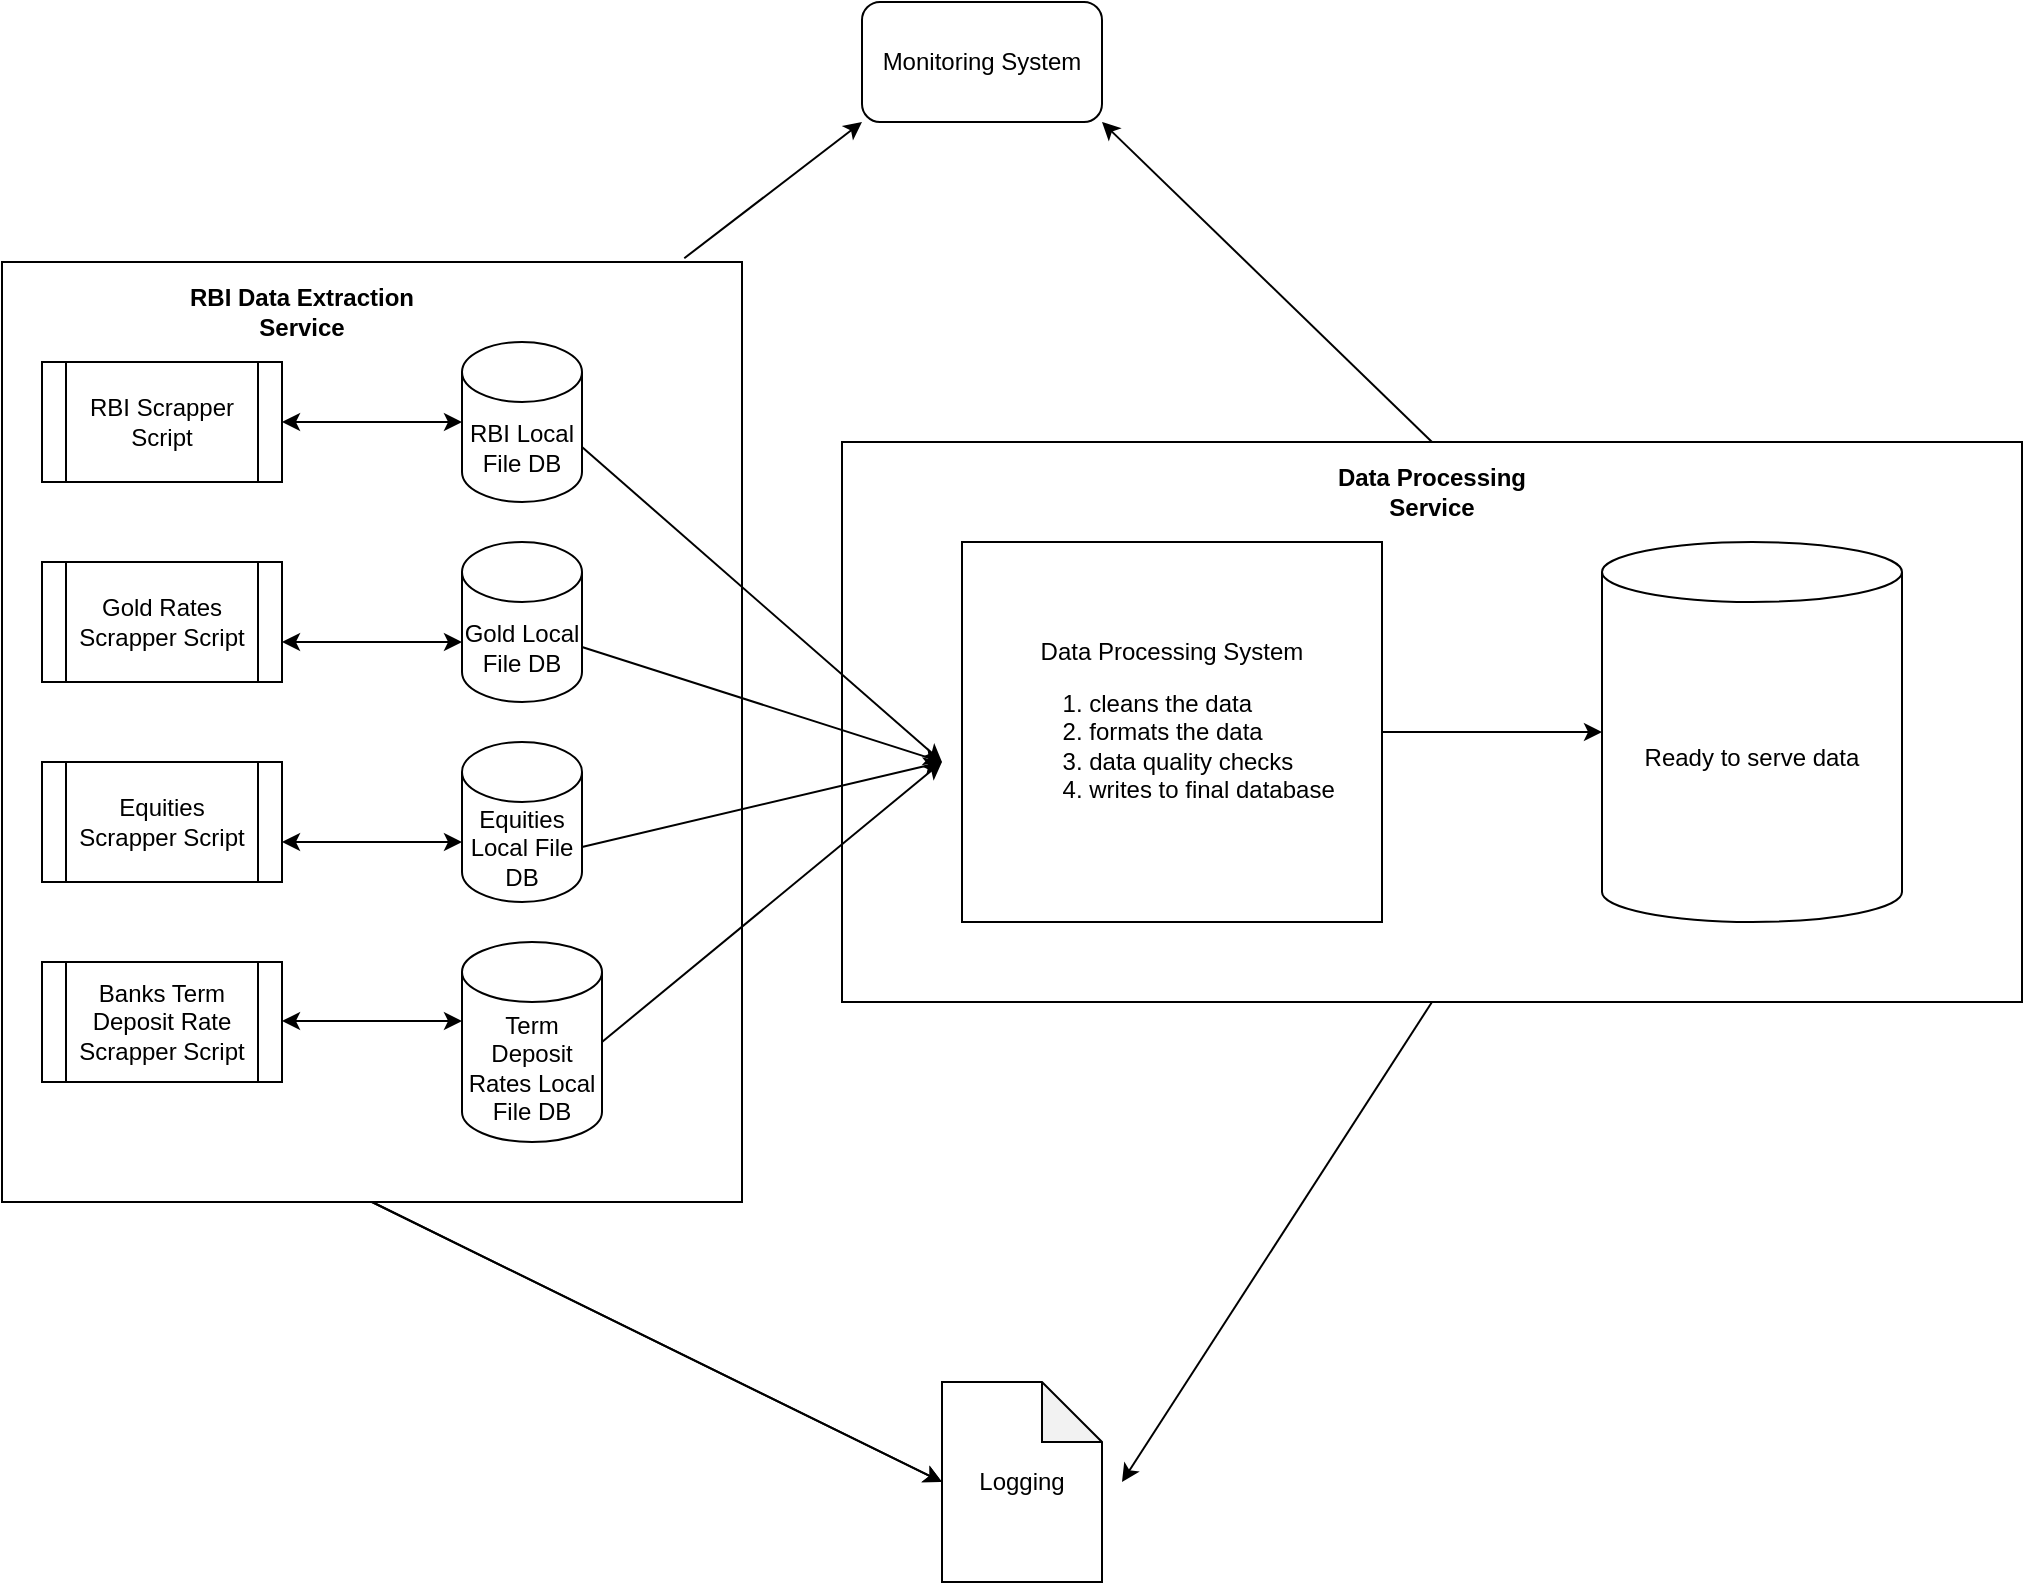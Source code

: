 <mxfile version="21.7.4" type="device">
  <diagram name="Page-1" id="C3lY23VQpscG96PXH_PH">
    <mxGraphModel dx="1242" dy="907" grid="1" gridSize="10" guides="1" tooltips="1" connect="1" arrows="1" fold="1" page="1" pageScale="1" pageWidth="1654" pageHeight="1169" math="0" shadow="0">
      <root>
        <mxCell id="0" />
        <mxCell id="1" parent="0" />
        <mxCell id="SC4CKNdU9lk8WJf8uvgB-1" value="RBI Local File DB" style="shape=cylinder3;whiteSpace=wrap;html=1;boundedLbl=1;backgroundOutline=1;size=15;" parent="1" vertex="1">
          <mxGeometry x="240" y="230" width="60" height="80" as="geometry" />
        </mxCell>
        <mxCell id="eAP5XHudY_YPkZDPnwDA-1" value="RBI Scrapper Script" style="shape=process;whiteSpace=wrap;html=1;backgroundOutline=1;" vertex="1" parent="1">
          <mxGeometry x="30" y="240" width="120" height="60" as="geometry" />
        </mxCell>
        <mxCell id="eAP5XHudY_YPkZDPnwDA-3" value="Data Processing System&lt;br&gt;&lt;ol&gt;&lt;li style=&quot;text-align: left;&quot;&gt;cleans the data&lt;/li&gt;&lt;li style=&quot;text-align: left;&quot;&gt;formats the data&lt;/li&gt;&lt;li style=&quot;text-align: left;&quot;&gt;data quality checks&lt;/li&gt;&lt;li&gt;writes to final database&lt;/li&gt;&lt;/ol&gt;" style="rounded=0;whiteSpace=wrap;html=1;fillColor=none;align=center;" vertex="1" parent="1">
          <mxGeometry x="490" y="330" width="210" height="190" as="geometry" />
        </mxCell>
        <mxCell id="eAP5XHudY_YPkZDPnwDA-4" value="&lt;b&gt;RBI Data Extraction Service&lt;/b&gt;" style="text;html=1;strokeColor=none;fillColor=none;align=center;verticalAlign=middle;whiteSpace=wrap;rounded=0;" vertex="1" parent="1">
          <mxGeometry x="90" y="200" width="140" height="30" as="geometry" />
        </mxCell>
        <mxCell id="eAP5XHudY_YPkZDPnwDA-5" value="" style="endArrow=classic;startArrow=classic;html=1;rounded=0;entryX=0;entryY=0.5;entryDx=0;entryDy=0;entryPerimeter=0;exitX=1;exitY=0.5;exitDx=0;exitDy=0;" edge="1" parent="1" source="eAP5XHudY_YPkZDPnwDA-1" target="SC4CKNdU9lk8WJf8uvgB-1">
          <mxGeometry width="50" height="50" relative="1" as="geometry">
            <mxPoint x="170" y="330" as="sourcePoint" />
            <mxPoint x="220" y="280" as="targetPoint" />
          </mxGeometry>
        </mxCell>
        <mxCell id="eAP5XHudY_YPkZDPnwDA-7" value="Gold Rates Scrapper Script" style="shape=process;whiteSpace=wrap;html=1;backgroundOutline=1;" vertex="1" parent="1">
          <mxGeometry x="30" y="340" width="120" height="60" as="geometry" />
        </mxCell>
        <mxCell id="eAP5XHudY_YPkZDPnwDA-8" value="Gold Local File DB" style="shape=cylinder3;whiteSpace=wrap;html=1;boundedLbl=1;backgroundOutline=1;size=15;" vertex="1" parent="1">
          <mxGeometry x="240" y="330" width="60" height="80" as="geometry" />
        </mxCell>
        <mxCell id="eAP5XHudY_YPkZDPnwDA-9" value="" style="endArrow=classic;startArrow=classic;html=1;rounded=0;entryX=0;entryY=0.5;entryDx=0;entryDy=0;entryPerimeter=0;exitX=1;exitY=0.5;exitDx=0;exitDy=0;" edge="1" parent="1">
          <mxGeometry width="50" height="50" relative="1" as="geometry">
            <mxPoint x="150" y="380" as="sourcePoint" />
            <mxPoint x="240" y="380" as="targetPoint" />
          </mxGeometry>
        </mxCell>
        <mxCell id="eAP5XHudY_YPkZDPnwDA-10" value="Equities Scrapper Script" style="shape=process;whiteSpace=wrap;html=1;backgroundOutline=1;" vertex="1" parent="1">
          <mxGeometry x="30" y="440" width="120" height="60" as="geometry" />
        </mxCell>
        <mxCell id="eAP5XHudY_YPkZDPnwDA-11" value="Equities Local File DB" style="shape=cylinder3;whiteSpace=wrap;html=1;boundedLbl=1;backgroundOutline=1;size=15;" vertex="1" parent="1">
          <mxGeometry x="240" y="430" width="60" height="80" as="geometry" />
        </mxCell>
        <mxCell id="eAP5XHudY_YPkZDPnwDA-12" value="" style="endArrow=classic;startArrow=classic;html=1;rounded=0;entryX=0;entryY=0.5;entryDx=0;entryDy=0;entryPerimeter=0;exitX=1;exitY=0.5;exitDx=0;exitDy=0;" edge="1" parent="1">
          <mxGeometry width="50" height="50" relative="1" as="geometry">
            <mxPoint x="150" y="480" as="sourcePoint" />
            <mxPoint x="240" y="480" as="targetPoint" />
          </mxGeometry>
        </mxCell>
        <mxCell id="eAP5XHudY_YPkZDPnwDA-13" value="Banks Term Deposit Rate Scrapper Script" style="shape=process;whiteSpace=wrap;html=1;backgroundOutline=1;" vertex="1" parent="1">
          <mxGeometry x="30" y="540" width="120" height="60" as="geometry" />
        </mxCell>
        <mxCell id="eAP5XHudY_YPkZDPnwDA-14" value="" style="endArrow=classic;startArrow=classic;html=1;rounded=0;entryX=0;entryY=0.5;entryDx=0;entryDy=0;entryPerimeter=0;exitX=1;exitY=0.5;exitDx=0;exitDy=0;" edge="1" parent="1">
          <mxGeometry width="50" height="50" relative="1" as="geometry">
            <mxPoint x="150" y="569.5" as="sourcePoint" />
            <mxPoint x="240" y="569.5" as="targetPoint" />
          </mxGeometry>
        </mxCell>
        <mxCell id="eAP5XHudY_YPkZDPnwDA-15" value="Term Deposit Rates Local File DB" style="shape=cylinder3;whiteSpace=wrap;html=1;boundedLbl=1;backgroundOutline=1;size=15;" vertex="1" parent="1">
          <mxGeometry x="240" y="530" width="70" height="100" as="geometry" />
        </mxCell>
        <mxCell id="eAP5XHudY_YPkZDPnwDA-16" value="" style="endArrow=classic;html=1;rounded=0;exitX=1;exitY=0;exitDx=0;exitDy=52.5;exitPerimeter=0;" edge="1" parent="1" source="SC4CKNdU9lk8WJf8uvgB-1">
          <mxGeometry width="50" height="50" relative="1" as="geometry">
            <mxPoint x="364" y="280" as="sourcePoint" />
            <mxPoint x="480" y="440" as="targetPoint" />
          </mxGeometry>
        </mxCell>
        <mxCell id="eAP5XHudY_YPkZDPnwDA-17" value="" style="endArrow=classic;html=1;rounded=0;exitX=1;exitY=0;exitDx=0;exitDy=52.5;exitPerimeter=0;" edge="1" parent="1" source="eAP5XHudY_YPkZDPnwDA-8">
          <mxGeometry width="50" height="50" relative="1" as="geometry">
            <mxPoint x="610" y="490" as="sourcePoint" />
            <mxPoint x="480" y="440" as="targetPoint" />
          </mxGeometry>
        </mxCell>
        <mxCell id="eAP5XHudY_YPkZDPnwDA-18" value="" style="endArrow=classic;html=1;rounded=0;exitX=1;exitY=0;exitDx=0;exitDy=52.5;exitPerimeter=0;" edge="1" parent="1" source="eAP5XHudY_YPkZDPnwDA-11">
          <mxGeometry width="50" height="50" relative="1" as="geometry">
            <mxPoint x="610" y="490" as="sourcePoint" />
            <mxPoint x="480" y="440" as="targetPoint" />
          </mxGeometry>
        </mxCell>
        <mxCell id="eAP5XHudY_YPkZDPnwDA-19" value="" style="endArrow=classic;html=1;rounded=0;exitX=1;exitY=0.5;exitDx=0;exitDy=0;exitPerimeter=0;" edge="1" parent="1" source="eAP5XHudY_YPkZDPnwDA-15">
          <mxGeometry width="50" height="50" relative="1" as="geometry">
            <mxPoint x="610" y="490" as="sourcePoint" />
            <mxPoint x="480" y="440" as="targetPoint" />
          </mxGeometry>
        </mxCell>
        <mxCell id="eAP5XHudY_YPkZDPnwDA-20" value="Ready to serve data" style="shape=cylinder3;whiteSpace=wrap;html=1;boundedLbl=1;backgroundOutline=1;size=15;" vertex="1" parent="1">
          <mxGeometry x="810" y="330" width="150" height="190" as="geometry" />
        </mxCell>
        <mxCell id="eAP5XHudY_YPkZDPnwDA-22" value="" style="endArrow=classic;html=1;rounded=0;entryX=0;entryY=0.5;entryDx=0;entryDy=0;entryPerimeter=0;exitX=1;exitY=0.5;exitDx=0;exitDy=0;" edge="1" parent="1" source="eAP5XHudY_YPkZDPnwDA-3" target="eAP5XHudY_YPkZDPnwDA-20">
          <mxGeometry width="50" height="50" relative="1" as="geometry">
            <mxPoint x="470" y="450" as="sourcePoint" />
            <mxPoint x="520" y="400" as="targetPoint" />
          </mxGeometry>
        </mxCell>
        <mxCell id="eAP5XHudY_YPkZDPnwDA-23" value="" style="rounded=0;whiteSpace=wrap;html=1;fillColor=none;" vertex="1" parent="1">
          <mxGeometry x="10" y="190" width="370" height="470" as="geometry" />
        </mxCell>
        <mxCell id="eAP5XHudY_YPkZDPnwDA-24" value="" style="rounded=0;whiteSpace=wrap;html=1;fillColor=none;" vertex="1" parent="1">
          <mxGeometry x="430" y="280" width="590" height="280" as="geometry" />
        </mxCell>
        <mxCell id="eAP5XHudY_YPkZDPnwDA-25" value="Data Processing Service" style="text;html=1;strokeColor=none;fillColor=none;align=center;verticalAlign=middle;whiteSpace=wrap;rounded=0;fontStyle=1" vertex="1" parent="1">
          <mxGeometry x="675" y="290" width="100" height="30" as="geometry" />
        </mxCell>
        <mxCell id="eAP5XHudY_YPkZDPnwDA-27" value="Logging" style="shape=note;whiteSpace=wrap;html=1;backgroundOutline=1;darkOpacity=0.05;" vertex="1" parent="1">
          <mxGeometry x="480" y="750" width="80" height="100" as="geometry" />
        </mxCell>
        <mxCell id="eAP5XHudY_YPkZDPnwDA-28" value="" style="endArrow=classic;html=1;rounded=0;exitX=0.5;exitY=1;exitDx=0;exitDy=0;entryX=0;entryY=0.5;entryDx=0;entryDy=0;entryPerimeter=0;" edge="1" parent="1" source="eAP5XHudY_YPkZDPnwDA-23" target="eAP5XHudY_YPkZDPnwDA-27">
          <mxGeometry width="50" height="50" relative="1" as="geometry">
            <mxPoint x="490" y="530" as="sourcePoint" />
            <mxPoint x="190" y="830" as="targetPoint" />
          </mxGeometry>
        </mxCell>
        <mxCell id="eAP5XHudY_YPkZDPnwDA-29" value="" style="endArrow=classic;html=1;rounded=0;exitX=0.5;exitY=1;exitDx=0;exitDy=0;entryX=0;entryY=0.5;entryDx=0;entryDy=0;entryPerimeter=0;" edge="1" parent="1">
          <mxGeometry width="50" height="50" relative="1" as="geometry">
            <mxPoint x="195" y="660" as="sourcePoint" />
            <mxPoint x="480" y="800" as="targetPoint" />
          </mxGeometry>
        </mxCell>
        <mxCell id="eAP5XHudY_YPkZDPnwDA-30" value="" style="endArrow=classic;html=1;rounded=0;exitX=0.5;exitY=1;exitDx=0;exitDy=0;" edge="1" parent="1" source="eAP5XHudY_YPkZDPnwDA-24">
          <mxGeometry width="50" height="50" relative="1" as="geometry">
            <mxPoint x="490" y="530" as="sourcePoint" />
            <mxPoint x="570" y="800" as="targetPoint" />
          </mxGeometry>
        </mxCell>
        <mxCell id="eAP5XHudY_YPkZDPnwDA-32" value="Monitoring System" style="rounded=1;whiteSpace=wrap;html=1;" vertex="1" parent="1">
          <mxGeometry x="440" y="60" width="120" height="60" as="geometry" />
        </mxCell>
        <mxCell id="eAP5XHudY_YPkZDPnwDA-33" value="" style="endArrow=classic;html=1;rounded=0;entryX=0;entryY=1;entryDx=0;entryDy=0;exitX=0.922;exitY=-0.004;exitDx=0;exitDy=0;exitPerimeter=0;" edge="1" parent="1" source="eAP5XHudY_YPkZDPnwDA-23" target="eAP5XHudY_YPkZDPnwDA-32">
          <mxGeometry width="50" height="50" relative="1" as="geometry">
            <mxPoint x="230" y="120.003" as="sourcePoint" />
            <mxPoint x="390" y="145.51" as="targetPoint" />
          </mxGeometry>
        </mxCell>
        <mxCell id="eAP5XHudY_YPkZDPnwDA-34" value="" style="endArrow=classic;html=1;rounded=0;entryX=1;entryY=1;entryDx=0;entryDy=0;exitX=0.5;exitY=0;exitDx=0;exitDy=0;" edge="1" parent="1" source="eAP5XHudY_YPkZDPnwDA-24" target="eAP5XHudY_YPkZDPnwDA-32">
          <mxGeometry width="50" height="50" relative="1" as="geometry">
            <mxPoint x="670" y="220" as="sourcePoint" />
            <mxPoint x="540" y="480" as="targetPoint" />
          </mxGeometry>
        </mxCell>
      </root>
    </mxGraphModel>
  </diagram>
</mxfile>
